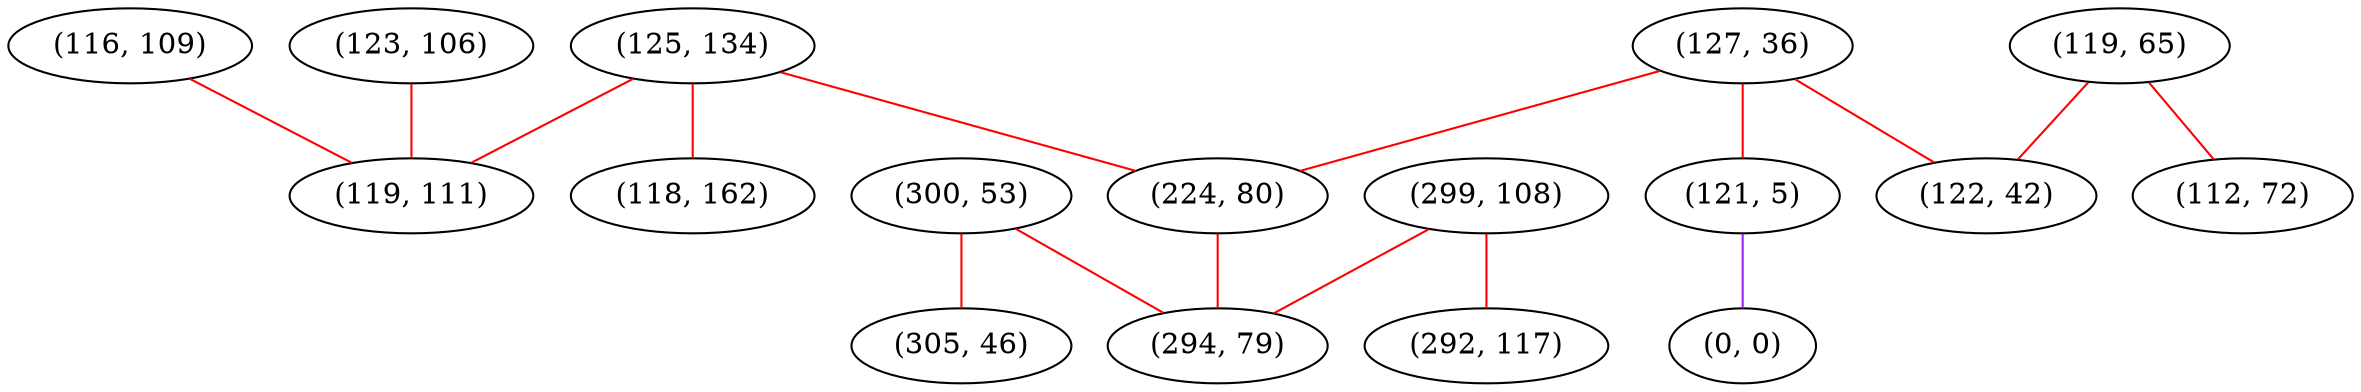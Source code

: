 graph "" {
"(125, 134)";
"(300, 53)";
"(119, 65)";
"(127, 36)";
"(121, 5)";
"(299, 108)";
"(112, 72)";
"(0, 0)";
"(123, 106)";
"(224, 80)";
"(116, 109)";
"(119, 111)";
"(122, 42)";
"(292, 117)";
"(305, 46)";
"(118, 162)";
"(294, 79)";
"(125, 134)" -- "(224, 80)"  [color=red, key=0, weight=1];
"(125, 134)" -- "(119, 111)"  [color=red, key=0, weight=1];
"(125, 134)" -- "(118, 162)"  [color=red, key=0, weight=1];
"(300, 53)" -- "(305, 46)"  [color=red, key=0, weight=1];
"(300, 53)" -- "(294, 79)"  [color=red, key=0, weight=1];
"(119, 65)" -- "(112, 72)"  [color=red, key=0, weight=1];
"(119, 65)" -- "(122, 42)"  [color=red, key=0, weight=1];
"(127, 36)" -- "(121, 5)"  [color=red, key=0, weight=1];
"(127, 36)" -- "(224, 80)"  [color=red, key=0, weight=1];
"(127, 36)" -- "(122, 42)"  [color=red, key=0, weight=1];
"(121, 5)" -- "(0, 0)"  [color=purple, key=0, weight=4];
"(299, 108)" -- "(292, 117)"  [color=red, key=0, weight=1];
"(299, 108)" -- "(294, 79)"  [color=red, key=0, weight=1];
"(123, 106)" -- "(119, 111)"  [color=red, key=0, weight=1];
"(224, 80)" -- "(294, 79)"  [color=red, key=0, weight=1];
"(116, 109)" -- "(119, 111)"  [color=red, key=0, weight=1];
}
